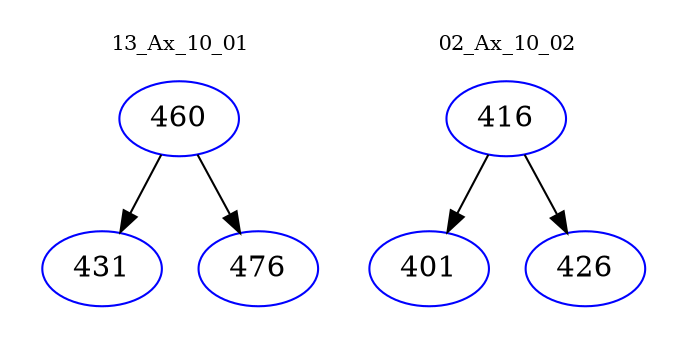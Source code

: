 digraph{
subgraph cluster_0 {
color = white
label = "13_Ax_10_01";
fontsize=10;
T0_460 [label="460", color="blue"]
T0_460 -> T0_431 [color="black"]
T0_431 [label="431", color="blue"]
T0_460 -> T0_476 [color="black"]
T0_476 [label="476", color="blue"]
}
subgraph cluster_1 {
color = white
label = "02_Ax_10_02";
fontsize=10;
T1_416 [label="416", color="blue"]
T1_416 -> T1_401 [color="black"]
T1_401 [label="401", color="blue"]
T1_416 -> T1_426 [color="black"]
T1_426 [label="426", color="blue"]
}
}

